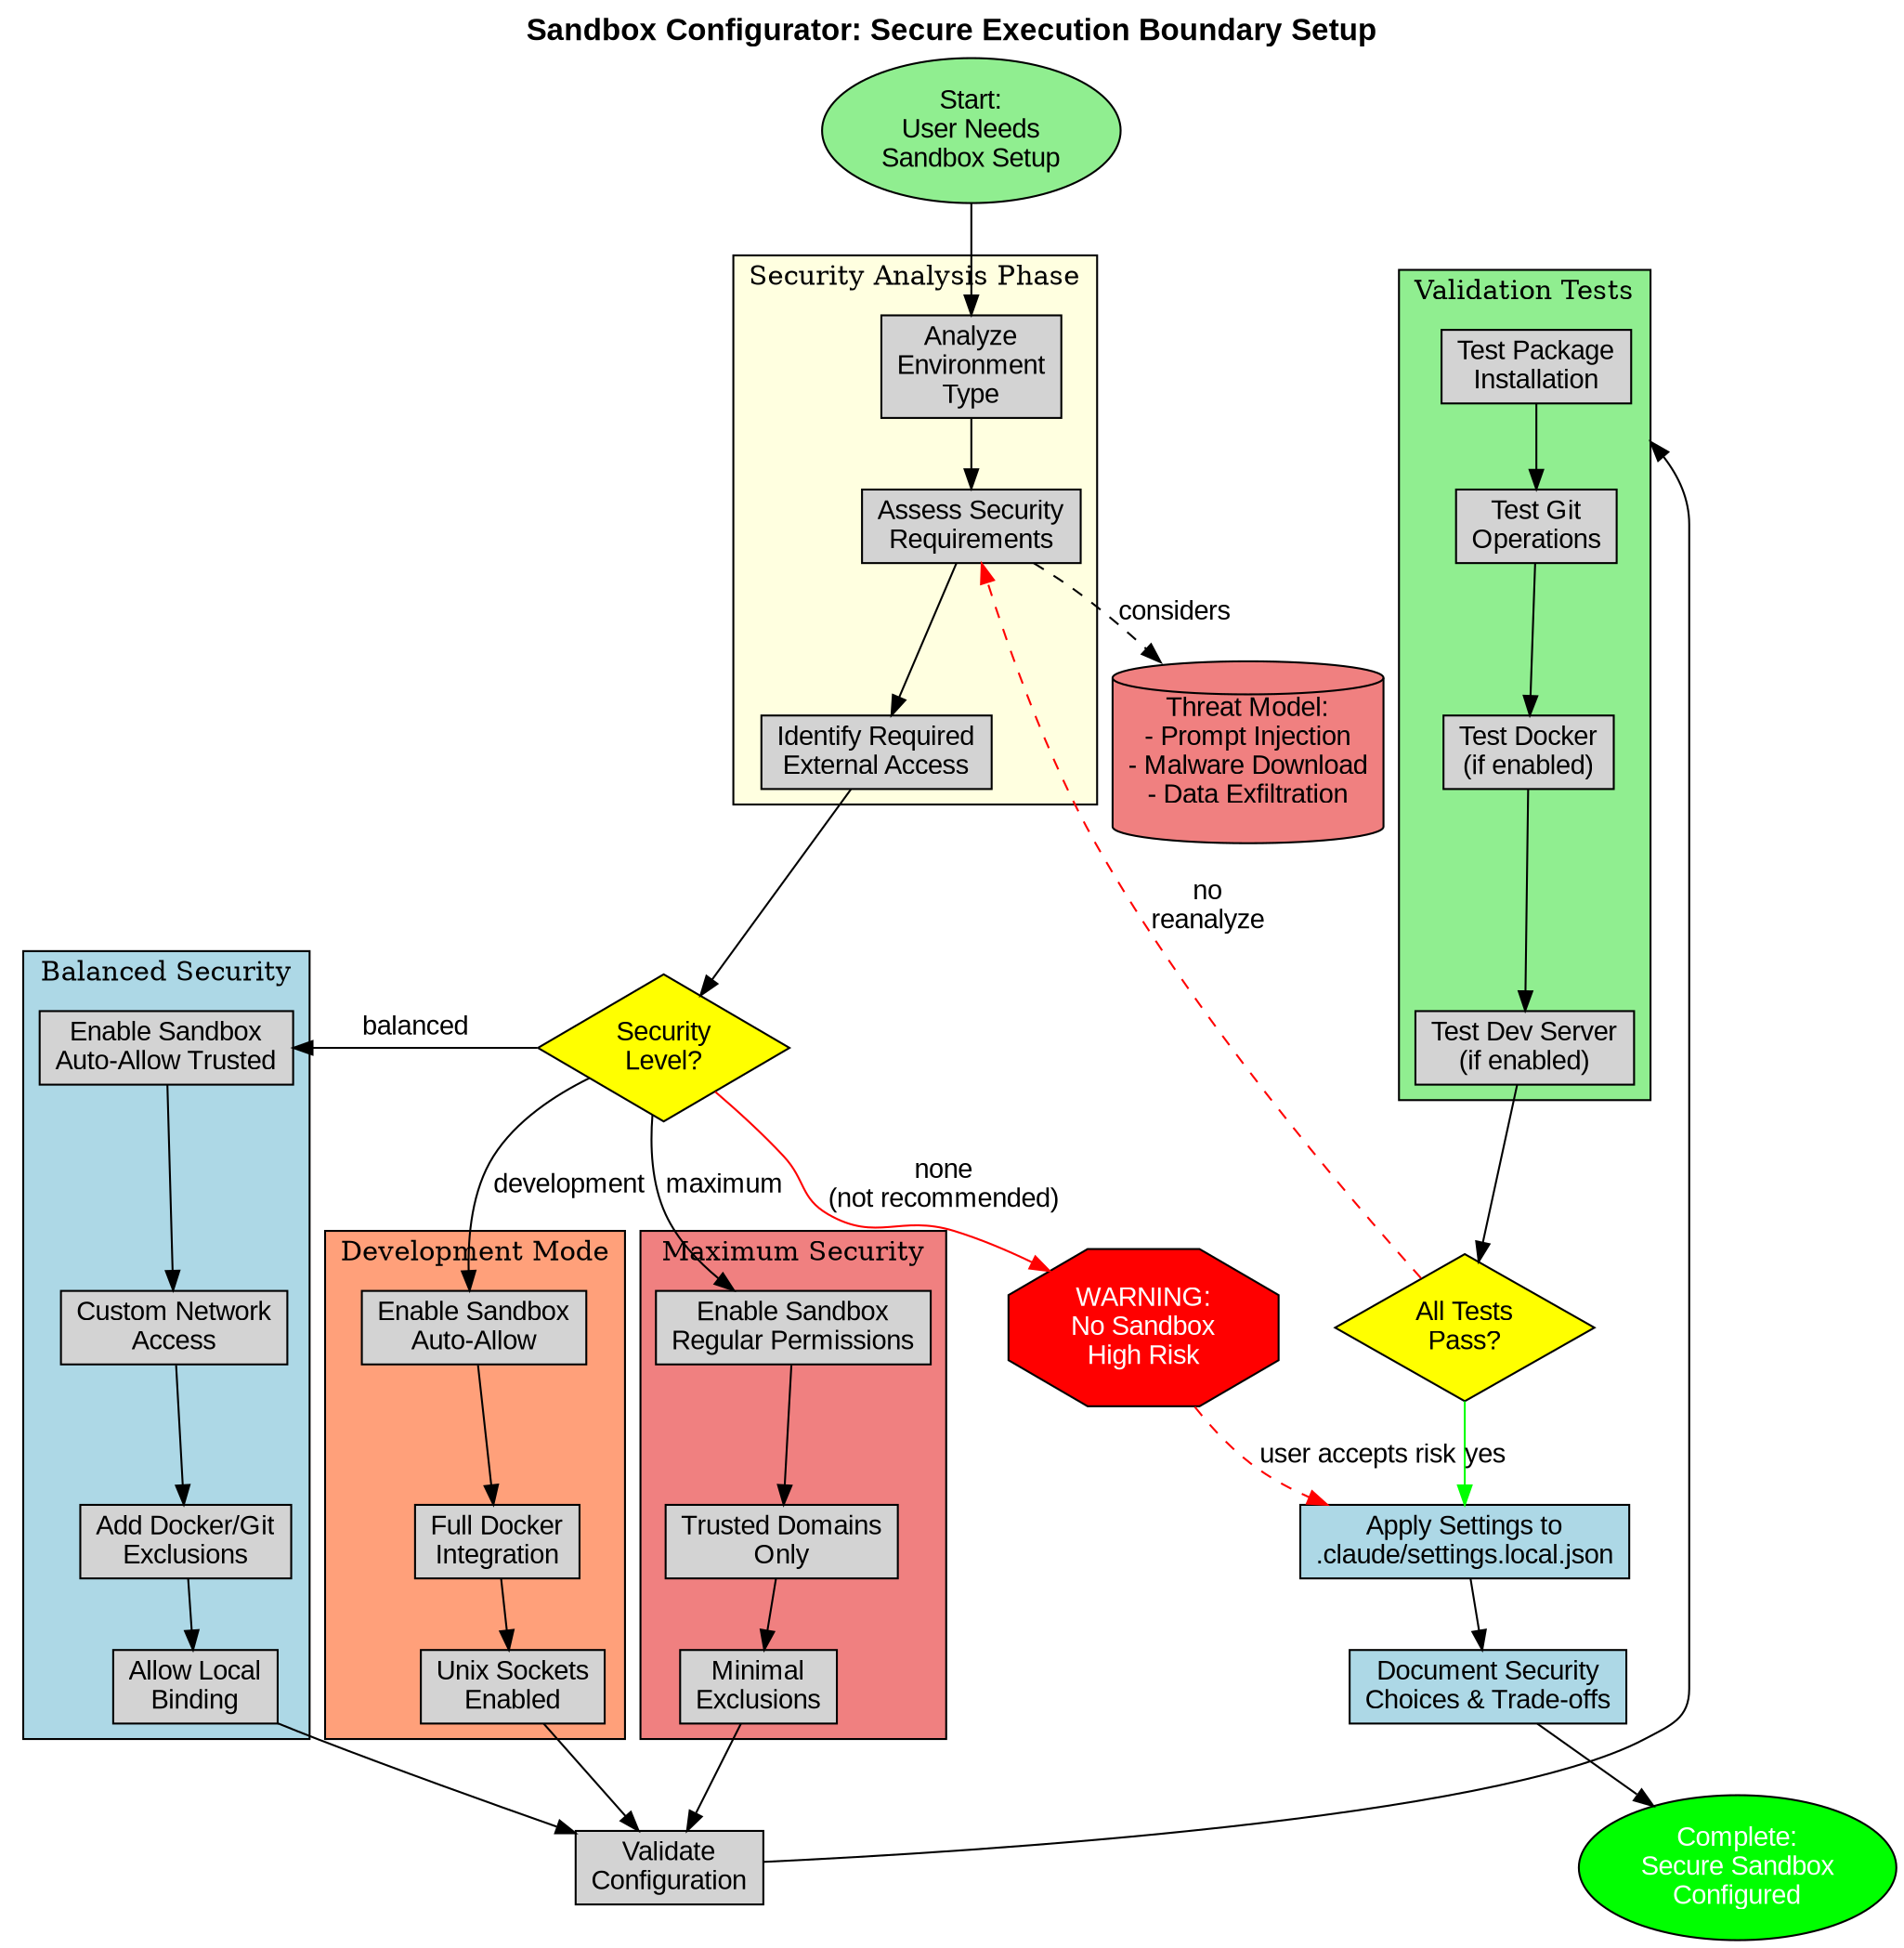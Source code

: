 digraph SandboxConfigurator {
    rankdir=TB;
    compound=true;
    node [shape=box, style=filled, fontname="Arial"];
    edge [fontname="Arial"];

    // Start and end
    start [shape=ellipse, label="Start:\nUser Needs\nSandbox Setup", fillcolor=lightgreen];
    end [shape=ellipse, label="Complete:\nSecure Sandbox\nConfigured", fillcolor=green, fontcolor=white];

    // Analysis Phase
    subgraph cluster_analysis {
        label="Security Analysis Phase";
        fillcolor=lightyellow;
        style=filled;

        analyze_env [label="Analyze\nEnvironment\nType"];
        assess_needs [label="Assess Security\nRequirements"];
        identify_access [label="Identify Required\nExternal Access"];

        analyze_env -> assess_needs;
        assess_needs -> identify_access;
    }

    // Security Level Decision
    security_decision [shape=diamond, label="Security\nLevel?", fillcolor=yellow];

    // Security Paths
    subgraph cluster_maximum {
        label="Maximum Security";
        fillcolor=lightcoral;
        style=filled;

        max_config [label="Enable Sandbox\nRegular Permissions"];
        max_network [label="Trusted Domains\nOnly"];
        max_exclusions [label="Minimal\nExclusions"];

        max_config -> max_network -> max_exclusions;
    }

    subgraph cluster_balanced {
        label="Balanced Security";
        fillcolor=lightblue;
        style=filled;

        bal_config [label="Enable Sandbox\nAuto-Allow Trusted"];
        bal_network [label="Custom Network\nAccess"];
        bal_docker [label="Add Docker/Git\nExclusions"];
        bal_local [label="Allow Local\nBinding"];

        bal_config -> bal_network -> bal_docker -> bal_local;
    }

    subgraph cluster_development {
        label="Development Mode";
        fillcolor=lightsalmon;
        style=filled;

        dev_config [label="Enable Sandbox\nAuto-Allow"];
        dev_full [label="Full Docker\nIntegration"];
        dev_unix [label="Unix Sockets\nEnabled"];

        dev_config -> dev_full -> dev_unix;
    }

    // Warning for no sandbox
    no_sandbox_warning [shape=octagon, label="WARNING:\nNo Sandbox\nHigh Risk", fillcolor=red, fontcolor=white];

    // Validation
    validate [label="Validate\nConfiguration"];

    // Test operations
    subgraph cluster_testing {
        label="Validation Tests";
        fillcolor=lightgreen;
        style=filled;

        test_npm [label="Test Package\nInstallation"];
        test_git [label="Test Git\nOperations"];
        test_docker [label="Test Docker\n(if enabled)"];
        test_dev [label="Test Dev Server\n(if enabled)"];

        test_npm -> test_git -> test_docker -> test_dev;
    }

    // Quality check
    quality_check [shape=diamond, label="All Tests\nPass?", fillcolor=yellow];

    // Apply configuration
    apply [label="Apply Settings to\n.claude/settings.local.json", fillcolor=lightblue];

    // Document
    document [label="Document Security\nChoices & Trade-offs", fillcolor=lightblue];

    // Flow
    start -> analyze_env;
    identify_access -> security_decision;

    security_decision -> max_config [label="maximum"];
    security_decision -> bal_config [label="balanced"];
    security_decision -> dev_config [label="development"];
    security_decision -> no_sandbox_warning [label="none\n(not recommended)", color=red];

    max_exclusions -> validate;
    bal_local -> validate;
    dev_unix -> validate;
    no_sandbox_warning -> apply [label="user accepts risk", style=dashed, color=red];

    validate -> test_npm [lhead=cluster_testing];
    test_dev -> quality_check;

    quality_check -> apply [label="yes", color=green];
    quality_check -> assess_needs [label="no\nreanalyze", color=red, style=dashed];

    apply -> document;
    document -> end;

    // External reference
    threat_model [shape=cylinder, label="Threat Model:\n- Prompt Injection\n- Malware Download\n- Data Exfiltration", fillcolor=lightcoral];
    assess_needs -> threat_model [style=dashed, label="considers"];

    labelloc="t";
    label="Sandbox Configurator: Secure Execution Boundary Setup";
    fontsize=16;
    fontname="Arial Bold";
}
